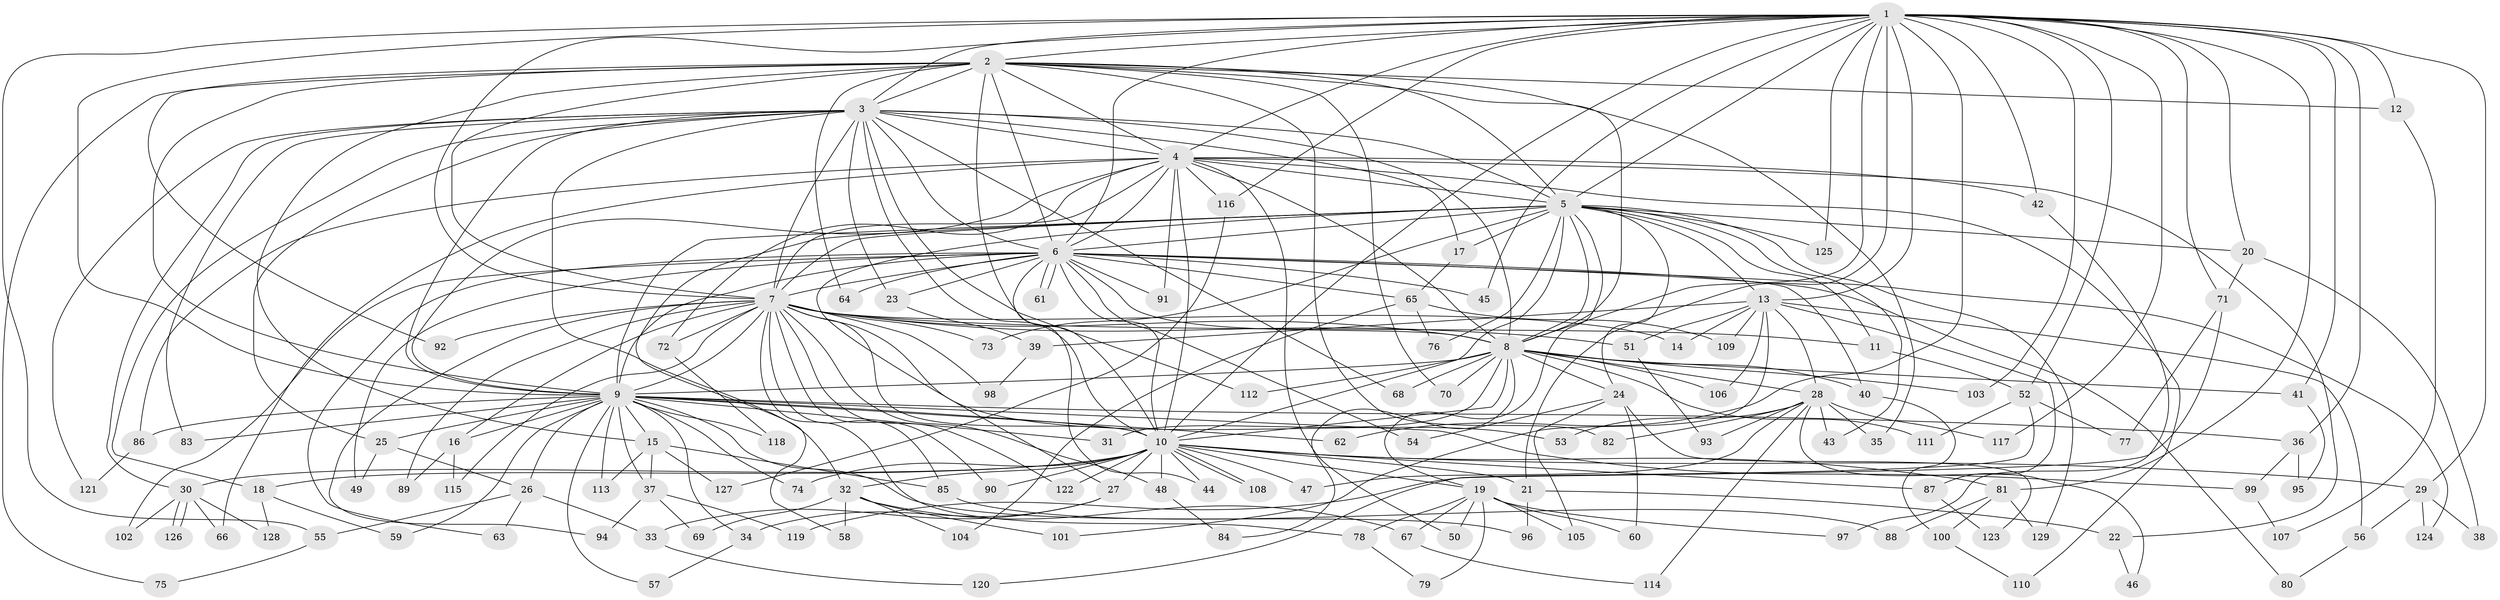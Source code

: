 // Generated by graph-tools (version 1.1) at 2025/44/03/09/25 04:44:04]
// undirected, 129 vertices, 283 edges
graph export_dot {
graph [start="1"]
  node [color=gray90,style=filled];
  1;
  2;
  3;
  4;
  5;
  6;
  7;
  8;
  9;
  10;
  11;
  12;
  13;
  14;
  15;
  16;
  17;
  18;
  19;
  20;
  21;
  22;
  23;
  24;
  25;
  26;
  27;
  28;
  29;
  30;
  31;
  32;
  33;
  34;
  35;
  36;
  37;
  38;
  39;
  40;
  41;
  42;
  43;
  44;
  45;
  46;
  47;
  48;
  49;
  50;
  51;
  52;
  53;
  54;
  55;
  56;
  57;
  58;
  59;
  60;
  61;
  62;
  63;
  64;
  65;
  66;
  67;
  68;
  69;
  70;
  71;
  72;
  73;
  74;
  75;
  76;
  77;
  78;
  79;
  80;
  81;
  82;
  83;
  84;
  85;
  86;
  87;
  88;
  89;
  90;
  91;
  92;
  93;
  94;
  95;
  96;
  97;
  98;
  99;
  100;
  101;
  102;
  103;
  104;
  105;
  106;
  107;
  108;
  109;
  110;
  111;
  112;
  113;
  114;
  115;
  116;
  117;
  118;
  119;
  120;
  121;
  122;
  123;
  124;
  125;
  126;
  127;
  128;
  129;
  1 -- 2;
  1 -- 3;
  1 -- 4;
  1 -- 5;
  1 -- 6;
  1 -- 7;
  1 -- 8;
  1 -- 9;
  1 -- 10;
  1 -- 12;
  1 -- 13;
  1 -- 20;
  1 -- 21;
  1 -- 29;
  1 -- 36;
  1 -- 41;
  1 -- 42;
  1 -- 45;
  1 -- 52;
  1 -- 55;
  1 -- 62;
  1 -- 71;
  1 -- 81;
  1 -- 103;
  1 -- 116;
  1 -- 117;
  1 -- 125;
  2 -- 3;
  2 -- 4;
  2 -- 5;
  2 -- 6;
  2 -- 7;
  2 -- 8;
  2 -- 9;
  2 -- 10;
  2 -- 12;
  2 -- 15;
  2 -- 35;
  2 -- 64;
  2 -- 70;
  2 -- 75;
  2 -- 82;
  2 -- 92;
  3 -- 4;
  3 -- 5;
  3 -- 6;
  3 -- 7;
  3 -- 8;
  3 -- 9;
  3 -- 10;
  3 -- 17;
  3 -- 18;
  3 -- 23;
  3 -- 25;
  3 -- 30;
  3 -- 32;
  3 -- 68;
  3 -- 83;
  3 -- 112;
  3 -- 121;
  4 -- 5;
  4 -- 6;
  4 -- 7;
  4 -- 8;
  4 -- 9;
  4 -- 10;
  4 -- 22;
  4 -- 42;
  4 -- 50;
  4 -- 66;
  4 -- 72;
  4 -- 86;
  4 -- 91;
  4 -- 110;
  4 -- 116;
  5 -- 6;
  5 -- 7;
  5 -- 8;
  5 -- 9;
  5 -- 10;
  5 -- 11;
  5 -- 13;
  5 -- 17;
  5 -- 19;
  5 -- 20;
  5 -- 24;
  5 -- 27;
  5 -- 43;
  5 -- 58;
  5 -- 73;
  5 -- 76;
  5 -- 125;
  5 -- 129;
  6 -- 7;
  6 -- 8;
  6 -- 9;
  6 -- 10;
  6 -- 23;
  6 -- 40;
  6 -- 44;
  6 -- 45;
  6 -- 49;
  6 -- 54;
  6 -- 61;
  6 -- 61;
  6 -- 63;
  6 -- 64;
  6 -- 65;
  6 -- 80;
  6 -- 91;
  6 -- 102;
  6 -- 124;
  7 -- 8;
  7 -- 9;
  7 -- 10;
  7 -- 11;
  7 -- 14;
  7 -- 16;
  7 -- 48;
  7 -- 51;
  7 -- 53;
  7 -- 72;
  7 -- 73;
  7 -- 78;
  7 -- 85;
  7 -- 89;
  7 -- 90;
  7 -- 92;
  7 -- 94;
  7 -- 98;
  7 -- 115;
  7 -- 122;
  8 -- 9;
  8 -- 10;
  8 -- 24;
  8 -- 28;
  8 -- 31;
  8 -- 40;
  8 -- 41;
  8 -- 68;
  8 -- 70;
  8 -- 84;
  8 -- 103;
  8 -- 106;
  8 -- 111;
  8 -- 112;
  9 -- 10;
  9 -- 15;
  9 -- 16;
  9 -- 25;
  9 -- 26;
  9 -- 31;
  9 -- 34;
  9 -- 36;
  9 -- 37;
  9 -- 57;
  9 -- 59;
  9 -- 62;
  9 -- 74;
  9 -- 83;
  9 -- 86;
  9 -- 96;
  9 -- 99;
  9 -- 113;
  9 -- 118;
  10 -- 18;
  10 -- 19;
  10 -- 21;
  10 -- 27;
  10 -- 29;
  10 -- 30;
  10 -- 32;
  10 -- 44;
  10 -- 47;
  10 -- 48;
  10 -- 74;
  10 -- 81;
  10 -- 87;
  10 -- 90;
  10 -- 108;
  10 -- 108;
  10 -- 122;
  11 -- 52;
  12 -- 107;
  13 -- 14;
  13 -- 28;
  13 -- 39;
  13 -- 51;
  13 -- 56;
  13 -- 87;
  13 -- 101;
  13 -- 106;
  13 -- 109;
  15 -- 37;
  15 -- 85;
  15 -- 113;
  15 -- 127;
  16 -- 89;
  16 -- 115;
  17 -- 65;
  18 -- 59;
  18 -- 128;
  19 -- 50;
  19 -- 60;
  19 -- 67;
  19 -- 78;
  19 -- 79;
  19 -- 97;
  19 -- 105;
  20 -- 38;
  20 -- 71;
  21 -- 22;
  21 -- 96;
  22 -- 46;
  23 -- 39;
  24 -- 54;
  24 -- 60;
  24 -- 105;
  24 -- 123;
  25 -- 26;
  25 -- 49;
  26 -- 33;
  26 -- 55;
  26 -- 63;
  27 -- 33;
  27 -- 34;
  28 -- 35;
  28 -- 43;
  28 -- 46;
  28 -- 47;
  28 -- 53;
  28 -- 82;
  28 -- 93;
  28 -- 114;
  28 -- 117;
  29 -- 38;
  29 -- 56;
  29 -- 124;
  30 -- 66;
  30 -- 102;
  30 -- 126;
  30 -- 126;
  30 -- 128;
  32 -- 58;
  32 -- 67;
  32 -- 69;
  32 -- 101;
  32 -- 104;
  33 -- 120;
  34 -- 57;
  36 -- 95;
  36 -- 99;
  37 -- 69;
  37 -- 94;
  37 -- 119;
  39 -- 98;
  40 -- 100;
  41 -- 95;
  42 -- 97;
  48 -- 84;
  51 -- 93;
  52 -- 77;
  52 -- 111;
  52 -- 120;
  55 -- 75;
  56 -- 80;
  65 -- 76;
  65 -- 104;
  65 -- 109;
  67 -- 114;
  71 -- 77;
  71 -- 119;
  72 -- 118;
  78 -- 79;
  81 -- 88;
  81 -- 100;
  81 -- 129;
  85 -- 88;
  86 -- 121;
  87 -- 123;
  99 -- 107;
  100 -- 110;
  116 -- 127;
}
